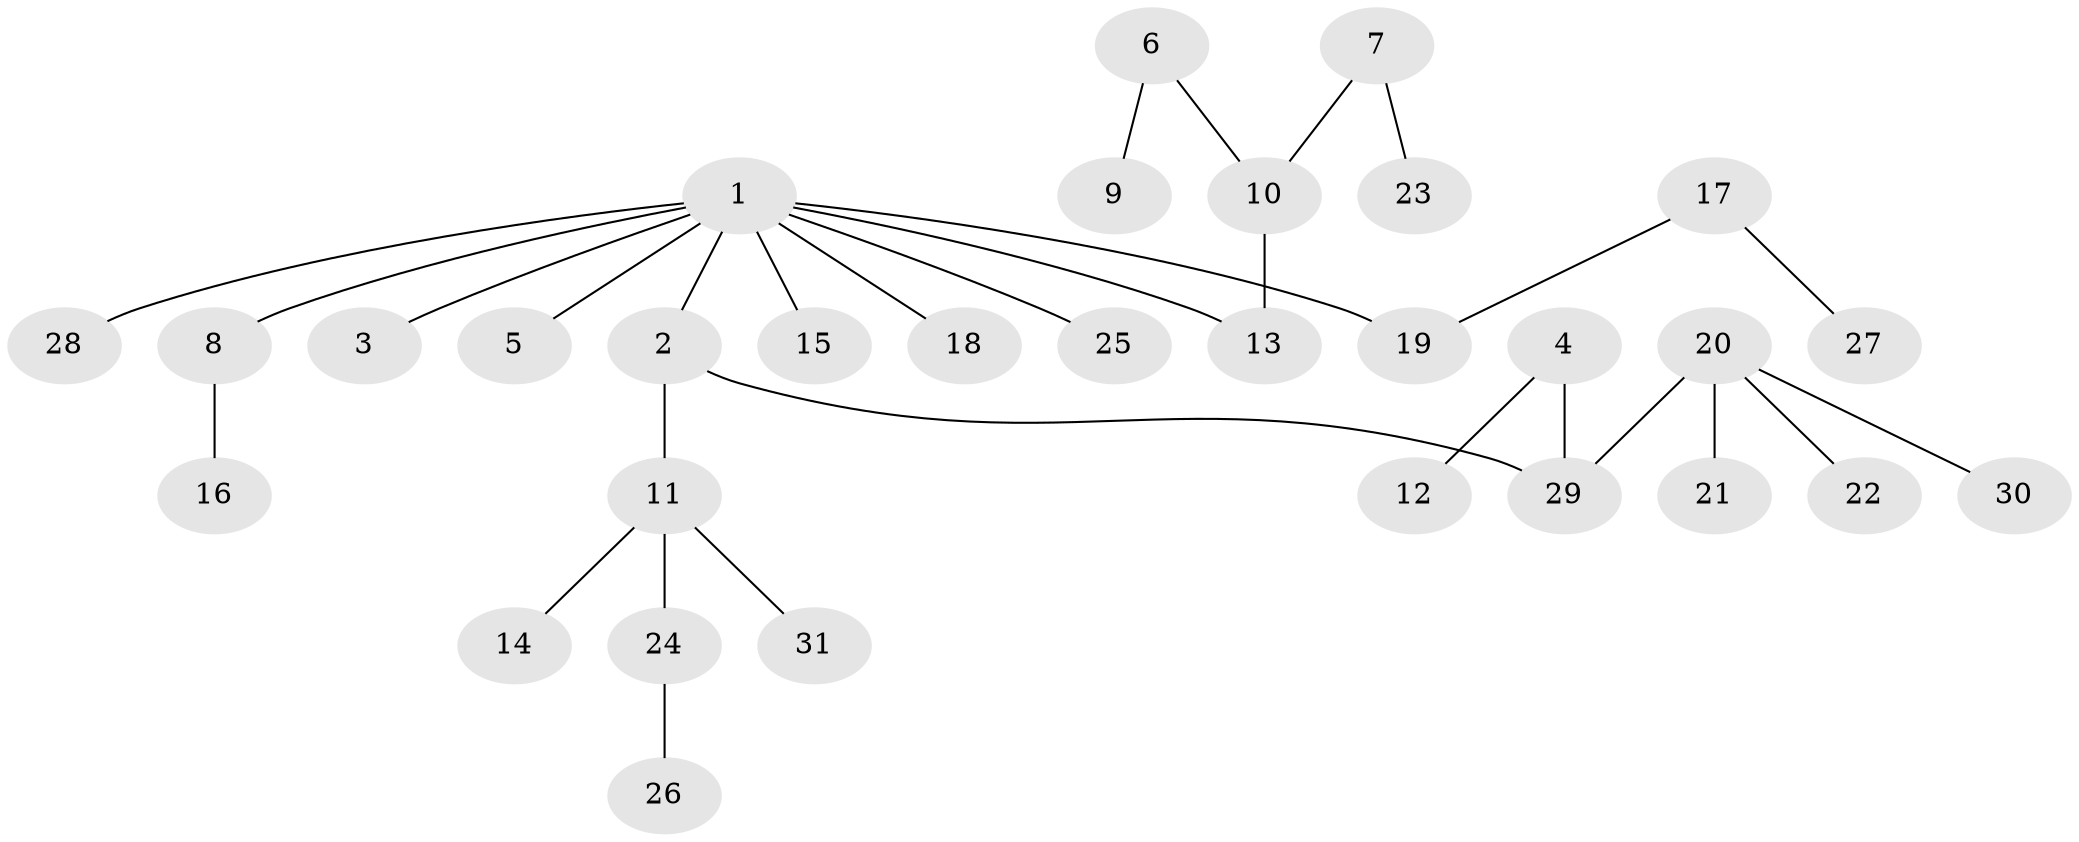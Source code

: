 // original degree distribution, {5: 0.01639344262295082, 7: 0.01639344262295082, 3: 0.13114754098360656, 2: 0.3442622950819672, 4: 0.06557377049180328, 1: 0.4262295081967213}
// Generated by graph-tools (version 1.1) at 2025/26/03/09/25 03:26:26]
// undirected, 31 vertices, 30 edges
graph export_dot {
graph [start="1"]
  node [color=gray90,style=filled];
  1;
  2;
  3;
  4;
  5;
  6;
  7;
  8;
  9;
  10;
  11;
  12;
  13;
  14;
  15;
  16;
  17;
  18;
  19;
  20;
  21;
  22;
  23;
  24;
  25;
  26;
  27;
  28;
  29;
  30;
  31;
  1 -- 2 [weight=1.0];
  1 -- 3 [weight=1.0];
  1 -- 5 [weight=1.0];
  1 -- 8 [weight=1.0];
  1 -- 13 [weight=1.0];
  1 -- 15 [weight=1.0];
  1 -- 18 [weight=1.0];
  1 -- 19 [weight=1.0];
  1 -- 25 [weight=1.0];
  1 -- 28 [weight=1.0];
  2 -- 11 [weight=1.0];
  2 -- 29 [weight=1.0];
  4 -- 12 [weight=1.0];
  4 -- 29 [weight=1.0];
  6 -- 9 [weight=1.0];
  6 -- 10 [weight=1.0];
  7 -- 10 [weight=1.0];
  7 -- 23 [weight=1.0];
  8 -- 16 [weight=1.0];
  10 -- 13 [weight=1.0];
  11 -- 14 [weight=1.0];
  11 -- 24 [weight=1.0];
  11 -- 31 [weight=1.0];
  17 -- 19 [weight=1.0];
  17 -- 27 [weight=1.0];
  20 -- 21 [weight=1.0];
  20 -- 22 [weight=1.0];
  20 -- 29 [weight=1.0];
  20 -- 30 [weight=1.0];
  24 -- 26 [weight=1.0];
}

